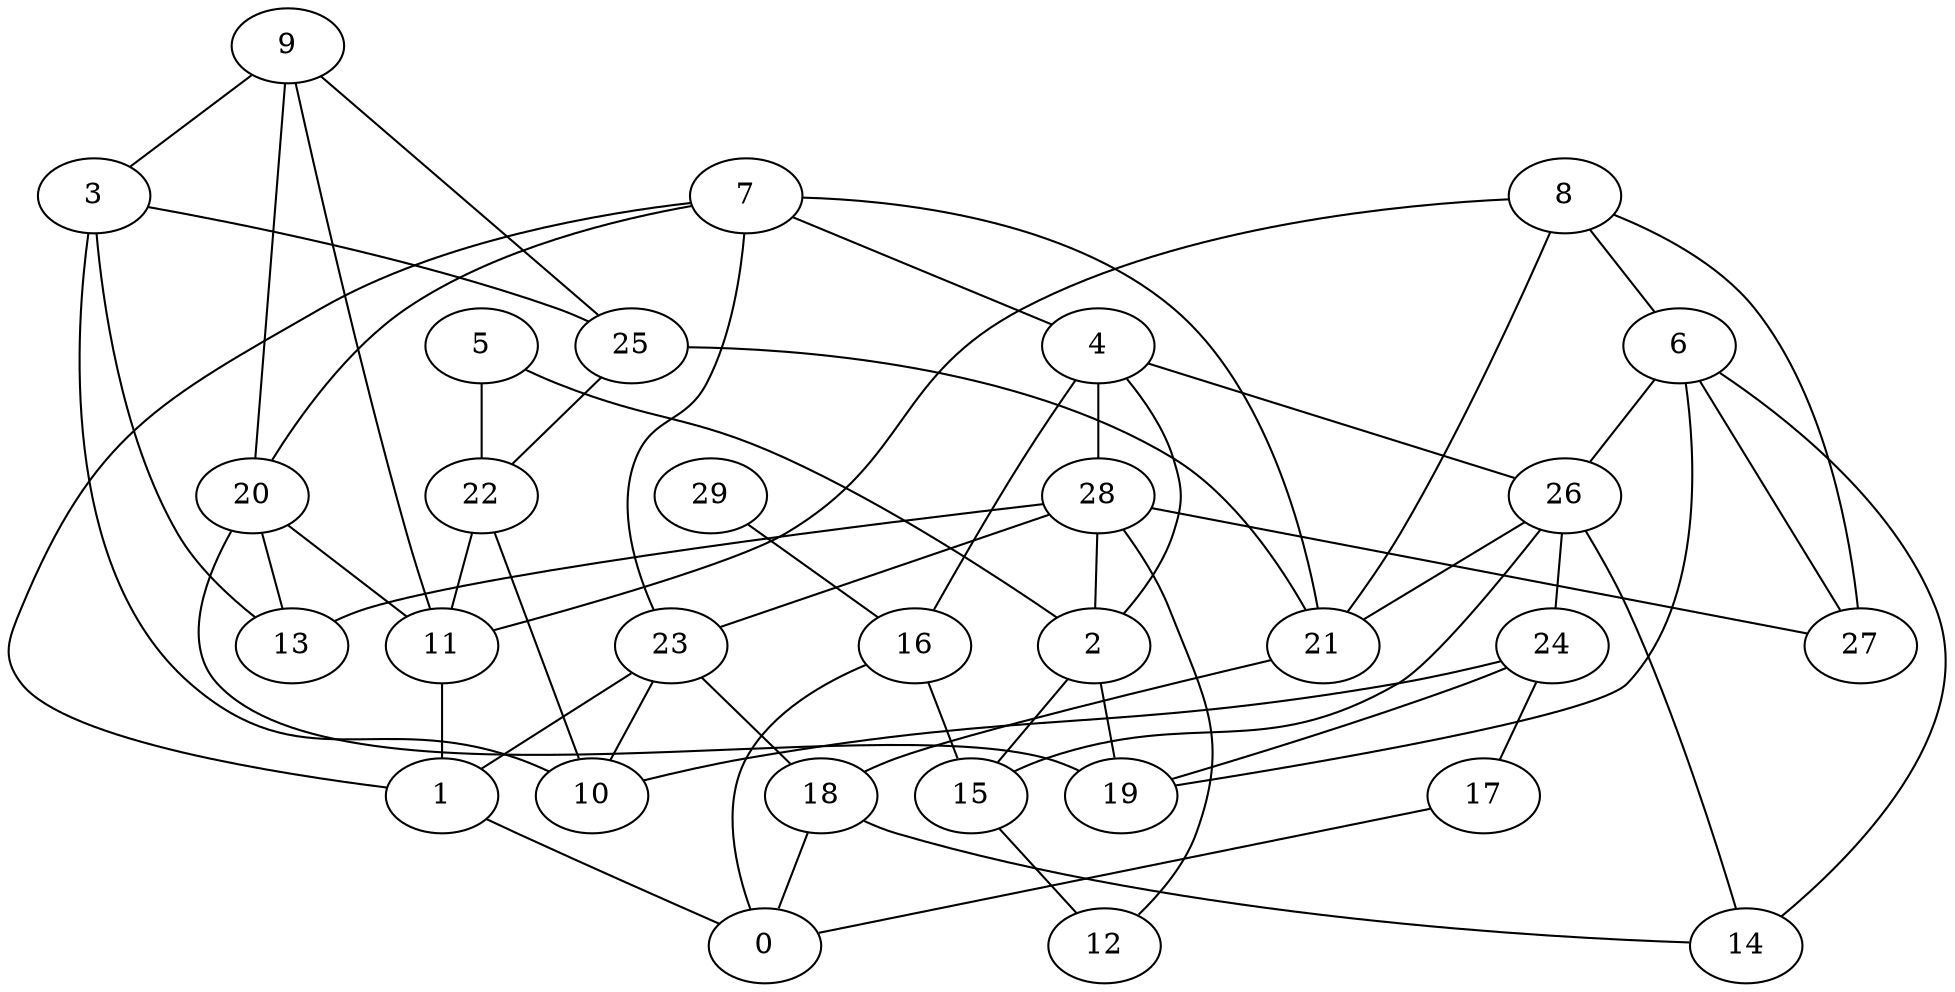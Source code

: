 digraph GG_graph {

subgraph G_graph {
edge [color = black]
"15" -> "12" [dir = none]
"29" -> "16" [dir = none]
"26" -> "15" [dir = none]
"26" -> "24" [dir = none]
"26" -> "21" [dir = none]
"9" -> "3" [dir = none]
"6" -> "27" [dir = none]
"6" -> "14" [dir = none]
"6" -> "19" [dir = none]
"6" -> "26" [dir = none]
"3" -> "13" [dir = none]
"3" -> "25" [dir = none]
"16" -> "0" [dir = none]
"25" -> "21" [dir = none]
"4" -> "16" [dir = none]
"4" -> "2" [dir = none]
"7" -> "23" [dir = none]
"7" -> "1" [dir = none]
"7" -> "4" [dir = none]
"7" -> "21" [dir = none]
"28" -> "13" [dir = none]
"23" -> "10" [dir = none]
"21" -> "18" [dir = none]
"20" -> "11" [dir = none]
"20" -> "13" [dir = none]
"5" -> "22" [dir = none]
"5" -> "2" [dir = none]
"8" -> "21" [dir = none]
"24" -> "17" [dir = none]
"8" -> "11" [dir = none]
"11" -> "1" [dir = none]
"28" -> "27" [dir = none]
"2" -> "19" [dir = none]
"25" -> "22" [dir = none]
"26" -> "14" [dir = none]
"8" -> "27" [dir = none]
"24" -> "10" [dir = none]
"4" -> "26" [dir = none]
"17" -> "0" [dir = none]
"3" -> "10" [dir = none]
"23" -> "1" [dir = none]
"9" -> "11" [dir = none]
"28" -> "2" [dir = none]
"28" -> "23" [dir = none]
"8" -> "6" [dir = none]
"18" -> "0" [dir = none]
"28" -> "12" [dir = none]
"9" -> "25" [dir = none]
"23" -> "18" [dir = none]
"22" -> "11" [dir = none]
"4" -> "28" [dir = none]
"9" -> "20" [dir = none]
"16" -> "15" [dir = none]
"20" -> "19" [dir = none]
"22" -> "10" [dir = none]
"2" -> "15" [dir = none]
"1" -> "0" [dir = none]
"24" -> "19" [dir = none]
"18" -> "14" [dir = none]
"7" -> "20" [dir = none]
}

}
